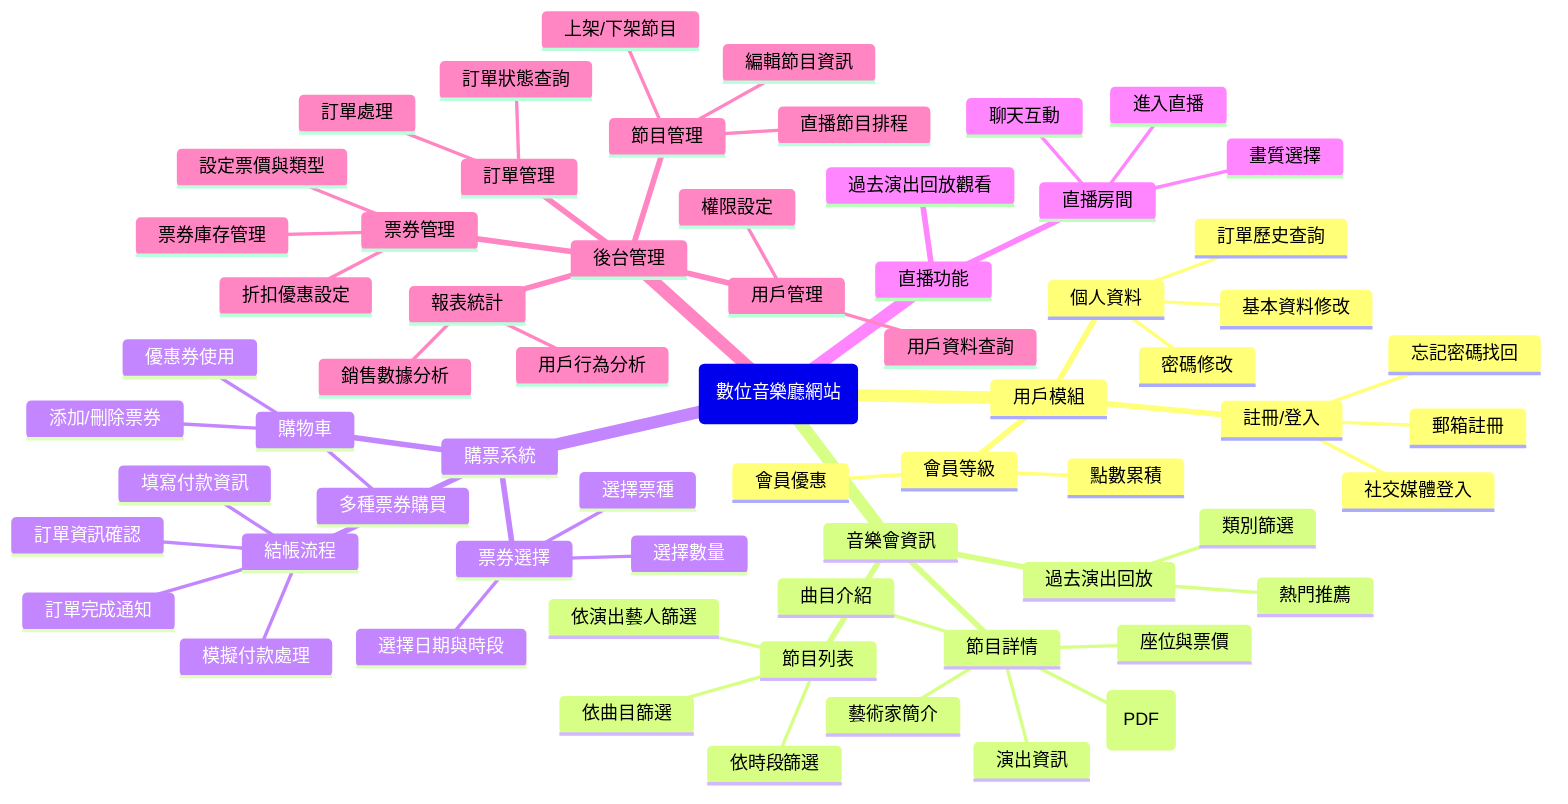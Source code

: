 mindmap
  root(數位音樂廳網站)
    用戶模組
      註冊/登入
        郵箱註冊
        社交媒體登入
        忘記密碼找回
      個人資料
        基本資料修改
        密碼修改
        訂單歷史查詢
      會員等級
        點數累積
        會員優惠
    音樂會資訊
      節目列表
        依時段篩選
        依曲目篩選
        依演出藝人篩選
      節目詳情
        演出資訊
        藝術家簡介
        曲目介紹
        座位與票價
        音樂會小冊子(PDF)
      過去演出回放
        類別篩選
        熱門推薦
    購票系統
      票券選擇
        選擇日期與時段
        選擇票種
        選擇數量
      購物車
        添加/刪除票券
        多種票券購買
        優惠券使用
      結帳流程
        訂單資訊確認
        填寫付款資訊
        模擬付款處理
        訂單完成通知
    直播功能
      直播房間
        進入直播
        聊天互動
        畫質選擇
      過去演出回放觀看
    後台管理
      節目管理
        上架/下架節目
        編輯節目資訊
        直播節目排程
      票券管理
        設定票價與類型
        票券庫存管理
        折扣優惠設定
      用戶管理
        用戶資料查詢
        權限設定
      訂單管理
        訂單狀態查詢
        訂單處理
      報表統計
        銷售數據分析
        用戶行為分析